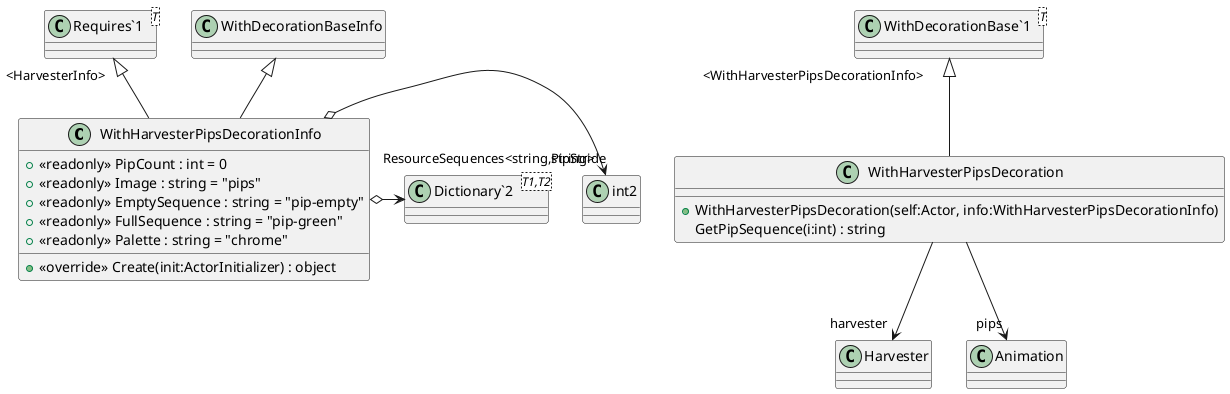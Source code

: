 @startuml
class WithHarvesterPipsDecorationInfo {
    + <<readonly>> PipCount : int = 0
    + <<readonly>> Image : string = "pips"
    + <<readonly>> EmptySequence : string = "pip-empty"
    + <<readonly>> FullSequence : string = "pip-green"
    + <<readonly>> Palette : string = "chrome"
    + <<override>> Create(init:ActorInitializer) : object
}
class WithHarvesterPipsDecoration {
    + WithHarvesterPipsDecoration(self:Actor, info:WithHarvesterPipsDecorationInfo)
    GetPipSequence(i:int) : string
}
class "Requires`1"<T> {
}
class "Dictionary`2"<T1,T2> {
}
class "WithDecorationBase`1"<T> {
}
WithDecorationBaseInfo <|-- WithHarvesterPipsDecorationInfo
"Requires`1" "<HarvesterInfo>" <|-- WithHarvesterPipsDecorationInfo
WithHarvesterPipsDecorationInfo o-> "PipStride" int2
WithHarvesterPipsDecorationInfo o-> "ResourceSequences<string,string>" "Dictionary`2"
"WithDecorationBase`1" "<WithHarvesterPipsDecorationInfo>" <|-- WithHarvesterPipsDecoration
WithHarvesterPipsDecoration --> "harvester" Harvester
WithHarvesterPipsDecoration --> "pips" Animation
@enduml
